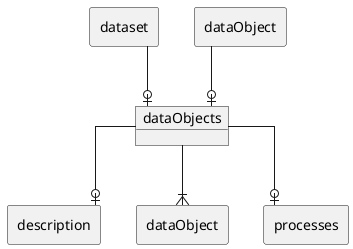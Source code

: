 @startuml
allowmixing
skinparam linetype ortho

rectangle "dataset" as p1
rectangle "dataObject" as p2
rectangle "description" as c1
rectangle "dataObject" as c2
rectangle "processes" as c3
object "dataObjects" as e
p1 --o| e
p2 --o| e
e --o| c1
e --|{ c2
e --o| c3
@enduml